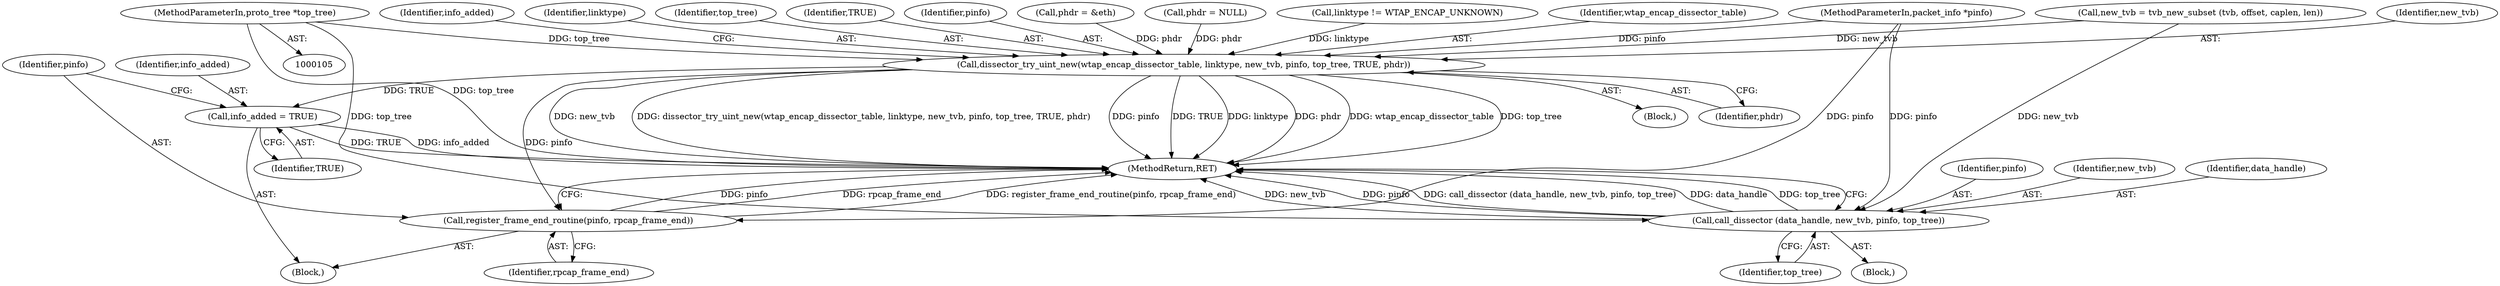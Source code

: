 digraph "0_wireshark_2c13e97d656c1c0ac4d76eb9d307664aae0e0cf7_1@pointer" {
"1000108" [label="(MethodParameterIn,proto_tree *top_tree)"];
"1000273" [label="(Call,dissector_try_uint_new(wtap_encap_dissector_table, linktype, new_tvb, pinfo, top_tree, TRUE, phdr))"];
"1000297" [label="(Call,info_added = TRUE)"];
"1000300" [label="(Call,register_frame_end_routine(pinfo, rpcap_frame_end))"];
"1000313" [label="(Call,call_dissector (data_handle, new_tvb, pinfo, top_tree))"];
"1000273" [label="(Call,dissector_try_uint_new(wtap_encap_dissector_table, linktype, new_tvb, pinfo, top_tree, TRUE, phdr))"];
"1000263" [label="(Call,phdr = &eth)"];
"1000239" [label="(Call,new_tvb = tvb_new_subset (tvb, offset, caplen, len))"];
"1000269" [label="(Call,phdr = NULL)"];
"1000107" [label="(MethodParameterIn,packet_info *pinfo)"];
"1000301" [label="(Identifier,pinfo)"];
"1000252" [label="(Block,)"];
"1000318" [label="(MethodReturn,RET)"];
"1000316" [label="(Identifier,pinfo)"];
"1000315" [label="(Identifier,new_tvb)"];
"1000298" [label="(Identifier,info_added)"];
"1000302" [label="(Identifier,rpcap_frame_end)"];
"1000249" [label="(Call,linktype != WTAP_ENCAP_UNKNOWN)"];
"1000300" [label="(Call,register_frame_end_routine(pinfo, rpcap_frame_end))"];
"1000274" [label="(Identifier,wtap_encap_dissector_table)"];
"1000299" [label="(Identifier,TRUE)"];
"1000276" [label="(Identifier,new_tvb)"];
"1000108" [label="(MethodParameterIn,proto_tree *top_tree)"];
"1000283" [label="(Identifier,info_added)"];
"1000275" [label="(Identifier,linktype)"];
"1000278" [label="(Identifier,top_tree)"];
"1000279" [label="(Identifier,TRUE)"];
"1000280" [label="(Identifier,phdr)"];
"1000297" [label="(Call,info_added = TRUE)"];
"1000317" [label="(Identifier,top_tree)"];
"1000284" [label="(Block,)"];
"1000304" [label="(Block,)"];
"1000314" [label="(Identifier,data_handle)"];
"1000313" [label="(Call,call_dissector (data_handle, new_tvb, pinfo, top_tree))"];
"1000277" [label="(Identifier,pinfo)"];
"1000108" -> "1000105"  [label="AST: "];
"1000108" -> "1000318"  [label="DDG: top_tree"];
"1000108" -> "1000273"  [label="DDG: top_tree"];
"1000108" -> "1000313"  [label="DDG: top_tree"];
"1000273" -> "1000252"  [label="AST: "];
"1000273" -> "1000280"  [label="CFG: "];
"1000274" -> "1000273"  [label="AST: "];
"1000275" -> "1000273"  [label="AST: "];
"1000276" -> "1000273"  [label="AST: "];
"1000277" -> "1000273"  [label="AST: "];
"1000278" -> "1000273"  [label="AST: "];
"1000279" -> "1000273"  [label="AST: "];
"1000280" -> "1000273"  [label="AST: "];
"1000283" -> "1000273"  [label="CFG: "];
"1000273" -> "1000318"  [label="DDG: linktype"];
"1000273" -> "1000318"  [label="DDG: phdr"];
"1000273" -> "1000318"  [label="DDG: wtap_encap_dissector_table"];
"1000273" -> "1000318"  [label="DDG: top_tree"];
"1000273" -> "1000318"  [label="DDG: new_tvb"];
"1000273" -> "1000318"  [label="DDG: dissector_try_uint_new(wtap_encap_dissector_table, linktype, new_tvb, pinfo, top_tree, TRUE, phdr)"];
"1000273" -> "1000318"  [label="DDG: pinfo"];
"1000273" -> "1000318"  [label="DDG: TRUE"];
"1000249" -> "1000273"  [label="DDG: linktype"];
"1000239" -> "1000273"  [label="DDG: new_tvb"];
"1000107" -> "1000273"  [label="DDG: pinfo"];
"1000263" -> "1000273"  [label="DDG: phdr"];
"1000269" -> "1000273"  [label="DDG: phdr"];
"1000273" -> "1000297"  [label="DDG: TRUE"];
"1000273" -> "1000300"  [label="DDG: pinfo"];
"1000297" -> "1000284"  [label="AST: "];
"1000297" -> "1000299"  [label="CFG: "];
"1000298" -> "1000297"  [label="AST: "];
"1000299" -> "1000297"  [label="AST: "];
"1000301" -> "1000297"  [label="CFG: "];
"1000297" -> "1000318"  [label="DDG: info_added"];
"1000297" -> "1000318"  [label="DDG: TRUE"];
"1000300" -> "1000284"  [label="AST: "];
"1000300" -> "1000302"  [label="CFG: "];
"1000301" -> "1000300"  [label="AST: "];
"1000302" -> "1000300"  [label="AST: "];
"1000318" -> "1000300"  [label="CFG: "];
"1000300" -> "1000318"  [label="DDG: pinfo"];
"1000300" -> "1000318"  [label="DDG: rpcap_frame_end"];
"1000300" -> "1000318"  [label="DDG: register_frame_end_routine(pinfo, rpcap_frame_end)"];
"1000107" -> "1000300"  [label="DDG: pinfo"];
"1000313" -> "1000304"  [label="AST: "];
"1000313" -> "1000317"  [label="CFG: "];
"1000314" -> "1000313"  [label="AST: "];
"1000315" -> "1000313"  [label="AST: "];
"1000316" -> "1000313"  [label="AST: "];
"1000317" -> "1000313"  [label="AST: "];
"1000318" -> "1000313"  [label="CFG: "];
"1000313" -> "1000318"  [label="DDG: new_tvb"];
"1000313" -> "1000318"  [label="DDG: pinfo"];
"1000313" -> "1000318"  [label="DDG: call_dissector (data_handle, new_tvb, pinfo, top_tree)"];
"1000313" -> "1000318"  [label="DDG: data_handle"];
"1000313" -> "1000318"  [label="DDG: top_tree"];
"1000239" -> "1000313"  [label="DDG: new_tvb"];
"1000107" -> "1000313"  [label="DDG: pinfo"];
}
